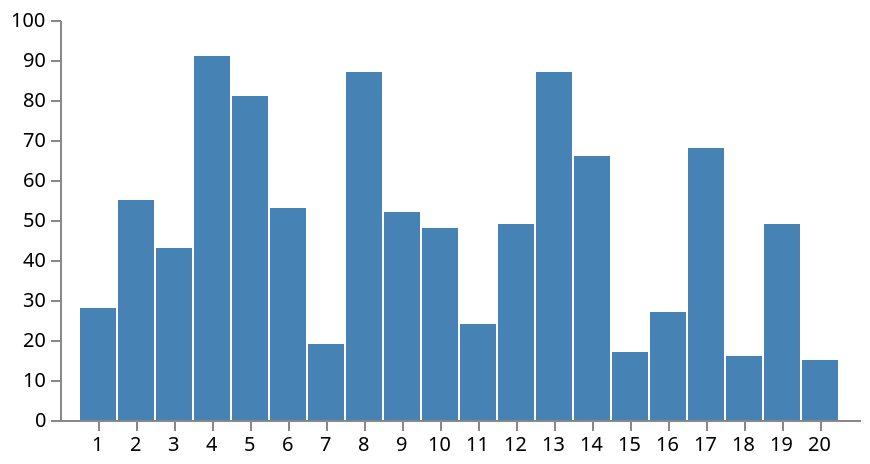 {
  "$schema": "https://vega.github.io/schema/vega/v5.json",
  "width": 400,
  "height": 200,
  "padding": 5,

  "signals": [
    {
      "name": "blank",
      "value": {"x": 0, "y": 0}
    },
    {
      "name": "label",
      "update": "blank",
      "on": [
        {"events": "rect:mouseover", "update": "datum"},
        {"events": "rect:mouseout", "update": "blank"}
      ]
    }
  ],

  "data": [
    {
      "name": "table",
      "values": [
        {"x": 1,  "y": 28}, {"x": 2,  "y": 55},
        {"x": 3,  "y": 43}, {"x": 4,  "y": 91},
        {"x": 5,  "y": 81}, {"x": 6,  "y": 53},
        {"x": 7,  "y": 19}, {"x": 8,  "y": 87},
        {"x": 9,  "y": 52}, {"x": 10, "y": 48},
        {"x": 11, "y": 24}, {"x": 12, "y": 49},
        {"x": 13, "y": 87}, {"x": 14, "y": 66},
        {"x": 15, "y": 17}, {"x": 16, "y": 27},
        {"x": 17, "y": 68}, {"x": 18, "y": 16},
        {"x": 19, "y": 49}, {"x": 20, "y": 15}
      ]
    }
  ],

  "scales": [
    {
      "name": "xscale",
      "type": "band",
      "range": "width",
      "padding": 0.05,
      "round": true,
      "domain": {"data": "table", "field": "x"}
    },
    {
      "name": "yscale",
      "type": "linear",
      "range": "height",
      "domain": {"data": "table", "field": "y"},
      "nice": true
    }
  ],

  "axes": [
    {"orient": "bottom", "scale": "xscale", "zindex": 1},
    {"orient": "left", "scale": "yscale", "zindex": 1}
  ],

  "marks": [
    {
      "type": "rect",
      "from": {"data": "table"},
      "encode": {
        "enter": {
          "x": {"scale": "xscale", "field": "x"},
          "width": {"scale": "xscale", "band": 1},
          "y": {"scale": "yscale", "field": "y"},
          "y2": {"scale": "yscale", "value": 0}
        },
        "update": {
          "fill": [
            {"test": "datum === label", "value": "red"},
            {"value": "steelblue"}
          ]
        }
      }
    },
    {
      "type": "text",
      "encode": {
        "enter": {
          "align": {"value": "center"},
          "fill": {"value": "#333"}
        },
        "update": {
          "x": {"scale": "xscale", "signal": "label.x", "band": 0.5},
          "y": {"scale": "yscale", "signal": "label.y", "offset": -5},
          "text": {"signal": "label.y"},
          "fillOpacity": [
            {"test": "label === blank", "value": 0},
            {"value": 1}
          ]
        }
      }
    }
  ]
}
